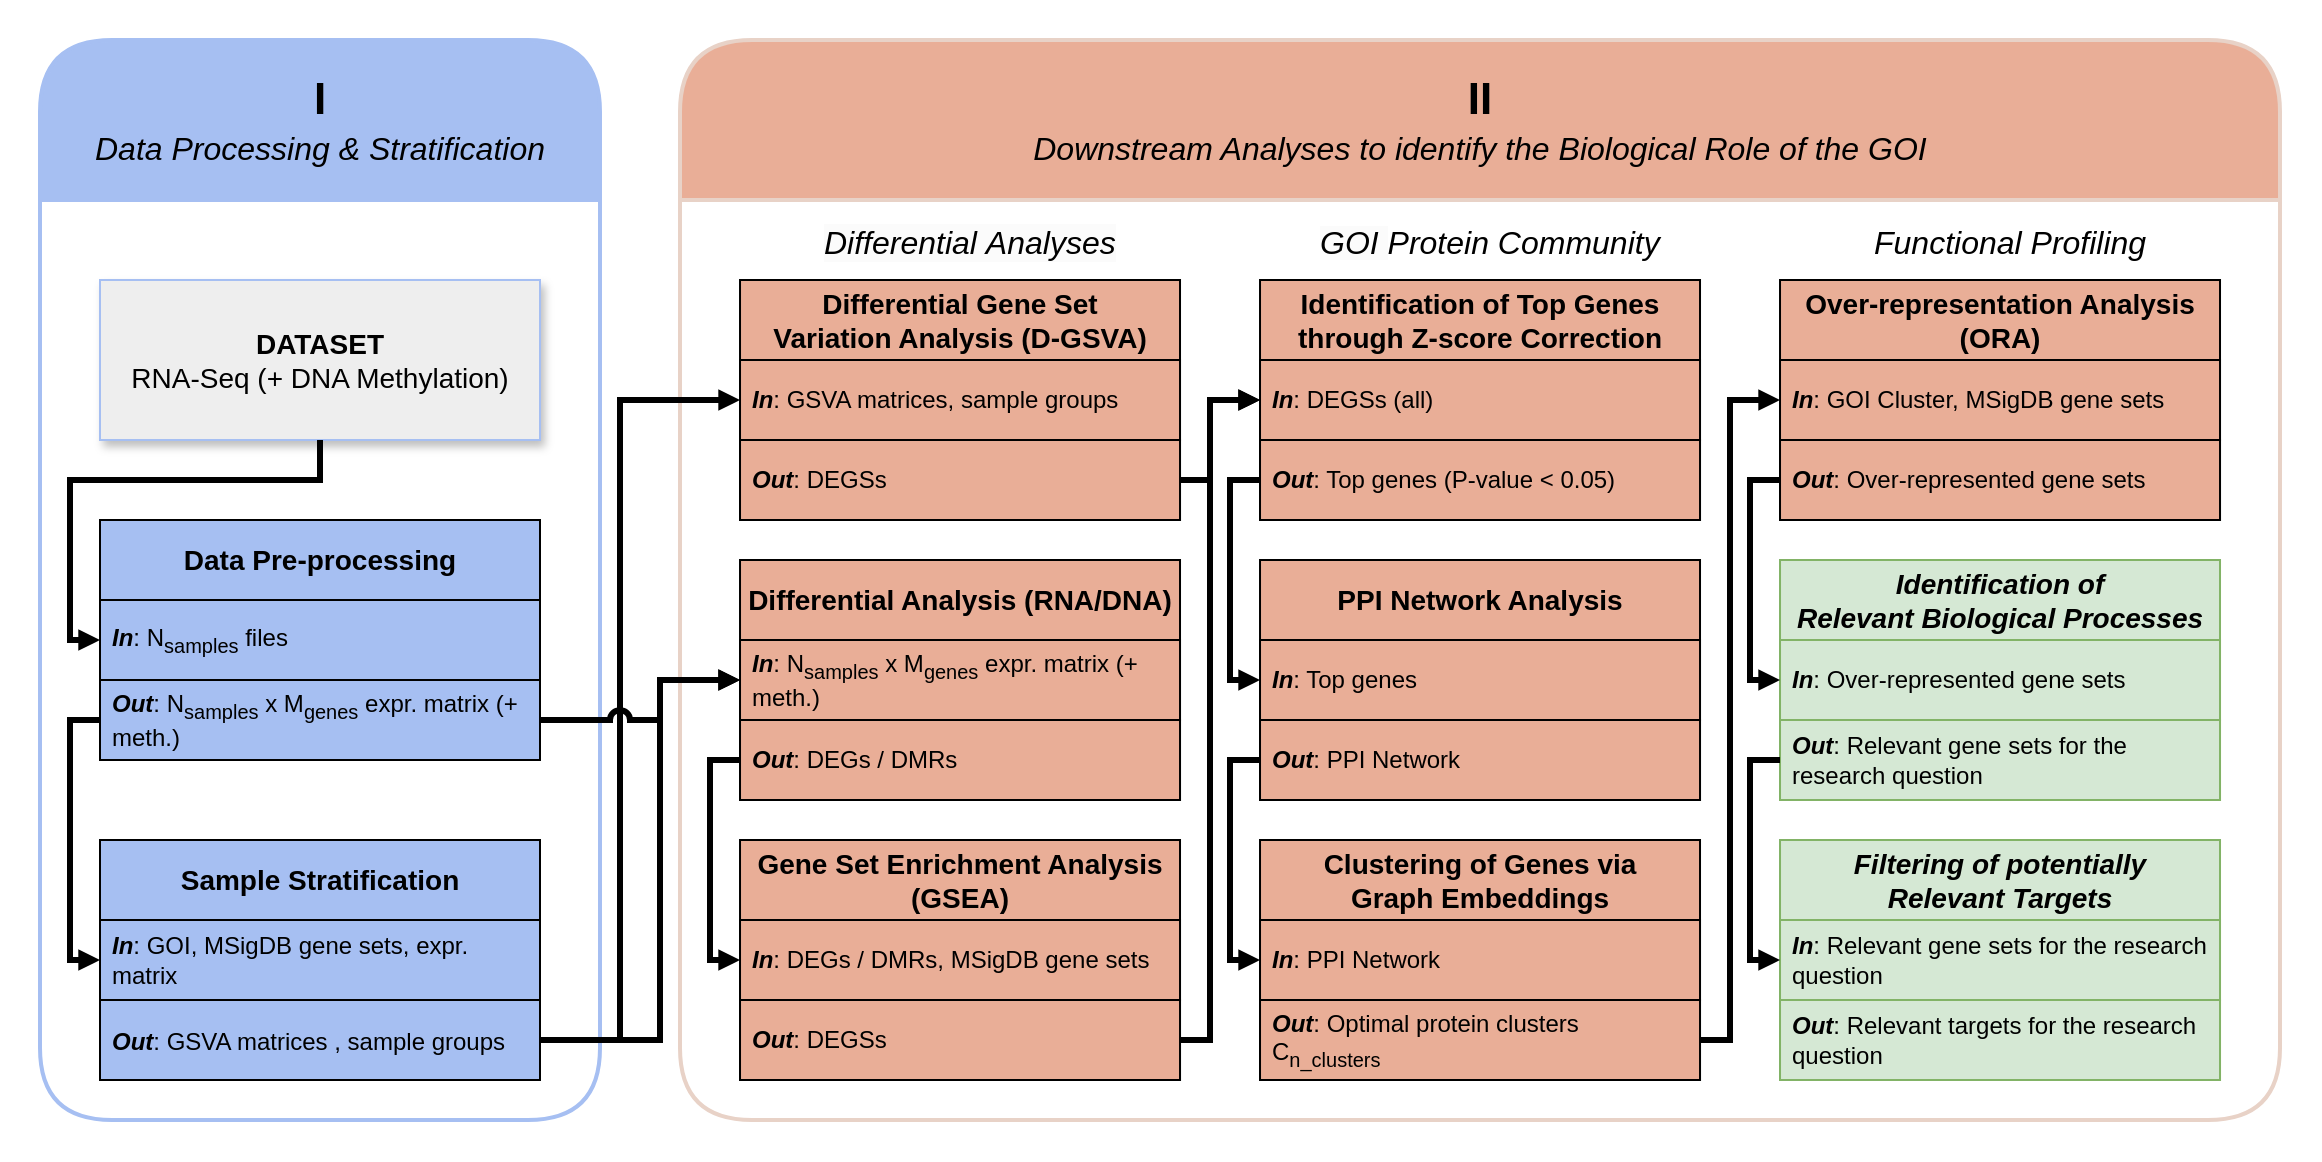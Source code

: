 <mxfile scale="2" border="0">
    <diagram name="Page-1" id="WMyTI4VWCgRzHXp1mPb9">
        <mxGraphModel dx="2457" dy="1001" grid="1" gridSize="5" guides="1" tooltips="1" connect="1" arrows="1" fold="1" page="1" pageScale="1" pageWidth="1169" pageHeight="827" math="0" shadow="0">
            <root>
                <mxCell id="0"/>
                <mxCell id="1" parent="0"/>
                <mxCell id="122" value="" style="rounded=0;whiteSpace=wrap;html=1;strokeColor=none;fillColor=default;" vertex="1" parent="1">
                    <mxGeometry x="-40" y="180" width="1160" height="580" as="geometry"/>
                </mxCell>
                <mxCell id="U7u_f17gVRgXchmAX0Bn-6" value="" style="edgeStyle=orthogonalEdgeStyle;rounded=0;orthogonalLoop=1;jettySize=auto;html=1;" parent="1" edge="1">
                    <mxGeometry relative="1" as="geometry">
                        <mxPoint x="405.372" y="341.378" as="sourcePoint"/>
                    </mxGeometry>
                </mxCell>
                <mxCell id="U7u_f17gVRgXchmAX0Bn-1" value="&lt;div style=&quot;font-size: 22px;&quot;&gt;&lt;font style=&quot;font-size: 22px;&quot;&gt;I&lt;/font&gt;&lt;/div&gt;&lt;div style=&quot;font-size: 1px;&quot;&gt;&lt;br&gt;&lt;/div&gt;&lt;div style=&quot;font-size: 16px;&quot;&gt;&lt;i&gt;&lt;span style=&quot;font-weight: normal;&quot;&gt;Data Processing&amp;nbsp;&lt;/span&gt;&lt;/i&gt;&lt;i style=&quot;background-color: initial;&quot;&gt;&lt;span style=&quot;font-weight: normal;&quot;&gt;&amp;amp; Stratification&lt;/span&gt;&lt;/i&gt;&lt;/div&gt;" style="swimlane;whiteSpace=wrap;html=1;startSize=80;rounded=1;fillStyle=solid;strokeWidth=2;container=0;fillColor=#a6bff2;strokeColor=#A6BFF2;" parent="1" vertex="1">
                    <mxGeometry x="-20" y="200" width="280" height="540" as="geometry">
                        <mxRectangle x="20" y="20" width="40" height="45" as="alternateBounds"/>
                    </mxGeometry>
                </mxCell>
                <mxCell id="odDYbRYCYWoE1OATyWKR-1" value="&lt;div style=&quot;font-size: 14px;&quot;&gt;&lt;b&gt;DATASET&lt;/b&gt;&lt;/div&gt;&lt;div style=&quot;font-size: 14px;&quot;&gt;RNA-Seq (+ DNA Methylation)&lt;/div&gt;" style="rounded=0;whiteSpace=wrap;html=1;strokeWidth=1;fillColor=#EEEEEE;strokeColor=#A6BFF2;shadow=1;fontStyle=0;container=0;fontSize=14;" parent="U7u_f17gVRgXchmAX0Bn-1" vertex="1">
                    <mxGeometry x="30" y="120" width="220" height="80" as="geometry"/>
                </mxCell>
                <mxCell id="32" value="" style="edgeStyle=orthogonalEdgeStyle;html=1;strokeWidth=2;endArrow=block;endFill=1;" parent="U7u_f17gVRgXchmAX0Bn-1" edge="1">
                    <mxGeometry relative="1" as="geometry">
                        <mxPoint x="120.0" y="440.004" as="targetPoint"/>
                    </mxGeometry>
                </mxCell>
                <mxCell id="84" value="&lt;div style=&quot;border-color: var(--border-color); font-size: 14px;&quot;&gt;&lt;div style=&quot;border-color: var(--border-color);&quot;&gt;&lt;b style=&quot;border-color: var(--border-color);&quot;&gt;Sample Stratification&lt;/b&gt;&lt;/div&gt;&lt;/div&gt;" style="swimlane;fontStyle=0;childLayout=stackLayout;horizontal=1;startSize=40;horizontalStack=0;resizeParent=1;resizeParentMax=0;resizeLast=0;collapsible=1;marginBottom=0;whiteSpace=wrap;html=1;fontSize=12;strokeColor=#000000;fillColor=#a6bff2;" parent="U7u_f17gVRgXchmAX0Bn-1" vertex="1">
                    <mxGeometry x="30" y="400" width="220" height="120" as="geometry"/>
                </mxCell>
                <mxCell id="85" value="&lt;div style=&quot;border-color: var(--border-color);&quot;&gt;&lt;font style=&quot;border-color: var(--border-color);&quot;&gt;&lt;i style=&quot;border-color: var(--border-color);&quot;&gt;&lt;b&gt;In&lt;/b&gt;&lt;/i&gt;: GOI, MSigDB gene sets,&amp;nbsp;&lt;span style=&quot;border-color: var(--border-color); background-color: initial;&quot;&gt;expr. matrix&lt;/span&gt;&lt;/font&gt;&lt;/div&gt;" style="text;strokeColor=default;fillColor=#A6BFF2;align=left;verticalAlign=middle;spacingLeft=4;spacingRight=4;overflow=hidden;points=[[0,0.5],[1,0.5]];portConstraint=eastwest;rotatable=0;whiteSpace=wrap;html=1;fontSize=12;gradientColor=none;" parent="84" vertex="1">
                    <mxGeometry y="40" width="220" height="40" as="geometry"/>
                </mxCell>
                <mxCell id="86" value="&lt;font style=&quot;border-color: var(--border-color);&quot;&gt;&lt;i style=&quot;border-color: var(--border-color);&quot;&gt;&lt;b&gt;Out&lt;/b&gt;&lt;/i&gt;: GSVA matrices , sample groups&lt;/font&gt;&lt;span style=&quot;border-color: var(--border-color); font-size: 14px;&quot;&gt;&amp;nbsp;&lt;/span&gt;" style="text;strokeColor=default;fillColor=#a6bff2;align=left;verticalAlign=middle;spacingLeft=4;spacingRight=4;overflow=hidden;points=[[0,0.5],[1,0.5]];portConstraint=eastwest;rotatable=0;whiteSpace=wrap;html=1;fontSize=12;" parent="84" vertex="1">
                    <mxGeometry y="80" width="220" height="40" as="geometry"/>
                </mxCell>
                <mxCell id="80" value="&lt;div style=&quot;border-color: var(--border-color); font-size: 14px;&quot;&gt;&lt;b style=&quot;border-color: var(--border-color);&quot;&gt;Data Pre-processing&lt;/b&gt;&lt;/div&gt;" style="swimlane;fontStyle=0;childLayout=stackLayout;horizontal=1;startSize=40;horizontalStack=0;resizeParent=1;resizeParentMax=0;resizeLast=0;collapsible=1;marginBottom=0;whiteSpace=wrap;html=1;fontSize=12;strokeColor=#000000;fillColor=#a6bff2;" parent="U7u_f17gVRgXchmAX0Bn-1" vertex="1">
                    <mxGeometry x="30" y="240" width="220" height="120" as="geometry">
                        <mxRectangle x="20" y="240" width="175" height="35" as="alternateBounds"/>
                    </mxGeometry>
                </mxCell>
                <mxCell id="81" value="&lt;i&gt;&lt;b&gt;In&lt;/b&gt;&lt;/i&gt;: N&lt;sub style=&quot;border-color: var(--border-color);&quot;&gt;samples&lt;/sub&gt;&amp;nbsp;files" style="text;strokeColor=default;fillColor=#A6BFF2;align=left;verticalAlign=middle;spacingLeft=4;spacingRight=4;overflow=hidden;points=[[0,0.5],[1,0.5]];portConstraint=eastwest;rotatable=0;whiteSpace=wrap;html=1;fontSize=12;gradientColor=none;" parent="80" vertex="1">
                    <mxGeometry y="40" width="220" height="40" as="geometry"/>
                </mxCell>
                <mxCell id="82" value="&lt;i style=&quot;border-color: var(--border-color);&quot;&gt;&lt;b&gt;Out&lt;/b&gt;&lt;/i&gt;: N&lt;sub style=&quot;border-color: var(--border-color);&quot;&gt;samples&lt;/sub&gt;&amp;nbsp;x M&lt;sub style=&quot;border-color: var(--border-color);&quot;&gt;genes&lt;/sub&gt;&amp;nbsp;expr. matrix (+ meth.)" style="text;strokeColor=default;fillColor=#a6bff2;align=left;verticalAlign=middle;spacingLeft=4;spacingRight=4;overflow=hidden;points=[[0,0.5],[1,0.5]];portConstraint=eastwest;rotatable=0;whiteSpace=wrap;html=1;fontSize=12;" parent="80" vertex="1">
                    <mxGeometry y="80" width="220" height="40" as="geometry"/>
                </mxCell>
                <mxCell id="109" value="" style="edgeStyle=orthogonalEdgeStyle;html=1;strokeWidth=3;endArrow=block;endFill=1;entryX=0;entryY=0.5;entryDx=0;entryDy=0;exitX=0;exitY=0.5;exitDx=0;exitDy=0;rounded=0;endSize=3;startSize=3;" parent="U7u_f17gVRgXchmAX0Bn-1" source="82" target="85" edge="1">
                    <mxGeometry relative="1" as="geometry">
                        <mxPoint x="30" y="435" as="targetPoint"/>
                        <mxPoint x="30" y="335" as="sourcePoint"/>
                        <Array as="points">
                            <mxPoint x="15" y="340"/>
                            <mxPoint x="15" y="460"/>
                        </Array>
                    </mxGeometry>
                </mxCell>
                <mxCell id="110" value="" style="edgeStyle=orthogonalEdgeStyle;html=1;strokeWidth=3;endArrow=block;endFill=1;entryX=0;entryY=0.5;entryDx=0;entryDy=0;rounded=0;endSize=3;startSize=3;exitX=0.5;exitY=1;exitDx=0;exitDy=0;" parent="U7u_f17gVRgXchmAX0Bn-1" source="odDYbRYCYWoE1OATyWKR-1" target="81" edge="1">
                    <mxGeometry relative="1" as="geometry">
                        <mxPoint x="30" y="300" as="targetPoint"/>
                        <mxPoint x="150" y="220" as="sourcePoint"/>
                        <Array as="points">
                            <mxPoint x="140" y="220"/>
                            <mxPoint x="15" y="220"/>
                            <mxPoint x="15" y="300"/>
                        </Array>
                    </mxGeometry>
                </mxCell>
                <mxCell id="U7u_f17gVRgXchmAX0Bn-2" value="&lt;div style=&quot;font-size: 22px;&quot;&gt;&lt;font style=&quot;font-size: 22px;&quot;&gt;II&lt;/font&gt;&lt;/div&gt;&lt;div style=&quot;font-size: 1px;&quot;&gt;&lt;font style=&quot;font-size: 1px;&quot;&gt;&lt;br&gt;&lt;/font&gt;&lt;/div&gt;&lt;div style=&quot;font-size: 16px;&quot;&gt;&lt;span style=&quot;font-weight: 400;&quot;&gt;&lt;i&gt;Downstream Analyses to identify the Biological Role of the GOI&lt;/i&gt;&lt;/span&gt;&lt;/div&gt;" style="swimlane;whiteSpace=wrap;html=1;startSize=80;rounded=1;strokeWidth=2;fillColor=#e9ae97;strokeColor=#E8D2C7;container=0;align=center;" parent="1" vertex="1">
                    <mxGeometry x="300" y="200" width="800" height="540" as="geometry">
                        <mxRectangle x="20" y="20" width="40" height="45" as="alternateBounds"/>
                    </mxGeometry>
                </mxCell>
                <mxCell id="38" value="" style="edgeStyle=orthogonalEdgeStyle;html=1;strokeWidth=3;endArrow=block;endFill=1;entryX=0;entryY=0.5;entryDx=0;entryDy=0;exitX=0;exitY=0.5;exitDx=0;exitDy=0;rounded=0;endSize=3;startSize=3;" parent="U7u_f17gVRgXchmAX0Bn-2" source="92" target="94" edge="1">
                    <mxGeometry relative="1" as="geometry">
                        <mxPoint x="140.01" y="401.5" as="targetPoint"/>
                        <mxPoint x="140.01" y="360" as="sourcePoint"/>
                        <Array as="points">
                            <mxPoint x="15.01" y="360"/>
                            <mxPoint x="15.01" y="460"/>
                        </Array>
                    </mxGeometry>
                </mxCell>
                <mxCell id="61" value="&lt;div style=&quot;border-color: var(--border-color); color: rgb(0, 0, 0); font-family: Helvetica; font-style: normal; font-variant-ligatures: normal; font-variant-caps: normal; font-weight: 700; letter-spacing: normal; orphans: 2; text-align: center; text-indent: 0px; text-transform: none; widows: 2; word-spacing: 0px; -webkit-text-stroke-width: 0px; background-color: rgb(251, 251, 251); text-decoration-thickness: initial; text-decoration-style: initial; text-decoration-color: initial; font-size: 16px;&quot;&gt;&lt;i style=&quot;border-color: var(--border-color); font-weight: normal;&quot;&gt;Differential&amp;nbsp;&lt;/i&gt;&lt;i style=&quot;border-color: var(--border-color); font-weight: normal;&quot;&gt;Analyses&lt;/i&gt;&lt;/div&gt;" style="text;whiteSpace=wrap;html=1;fillColor=default;" parent="U7u_f17gVRgXchmAX0Bn-2" vertex="1">
                    <mxGeometry x="70.01" y="85" width="150" height="30" as="geometry"/>
                </mxCell>
                <mxCell id="ll4MLsgl20_4qIF9zqpb-33" value="" style="edgeStyle=orthogonalEdgeStyle;rounded=0;orthogonalLoop=1;jettySize=auto;html=1;strokeWidth=3;endArrow=block;endFill=1;entryX=0;entryY=0.5;entryDx=0;entryDy=0;exitX=1;exitY=0.5;exitDx=0;exitDy=0;endSize=3;startSize=3;" parent="U7u_f17gVRgXchmAX0Bn-2" source="89" target="98" edge="1">
                    <mxGeometry relative="1" as="geometry">
                        <mxPoint x="250.01" y="170" as="sourcePoint"/>
                        <mxPoint x="290.015" y="160" as="targetPoint"/>
                        <Array as="points">
                            <mxPoint x="265" y="220"/>
                            <mxPoint x="265" y="180"/>
                        </Array>
                    </mxGeometry>
                </mxCell>
                <mxCell id="24" value="" style="edgeStyle=orthogonalEdgeStyle;html=1;entryX=0;entryY=0.5;entryDx=0;entryDy=0;exitX=1;exitY=0.5;exitDx=0;exitDy=0;endArrow=block;endFill=1;rounded=0;strokeWidth=3;endSize=3;startSize=3;" parent="U7u_f17gVRgXchmAX0Bn-2" source="95" target="98" edge="1">
                    <mxGeometry relative="1" as="geometry">
                        <mxPoint x="250.01" y="450" as="sourcePoint"/>
                        <mxPoint x="290.015" y="160" as="targetPoint"/>
                        <Array as="points">
                            <mxPoint x="265" y="500"/>
                            <mxPoint x="265" y="180"/>
                        </Array>
                    </mxGeometry>
                </mxCell>
                <mxCell id="62" value="&lt;i style=&quot;border-color: var(--border-color); color: rgb(0, 0, 0); font-family: Helvetica; font-size: 16px; font-variant-ligatures: normal; font-variant-caps: normal; font-weight: 700; letter-spacing: normal; orphans: 2; text-align: center; text-indent: 0px; text-transform: none; widows: 2; word-spacing: 0px; -webkit-text-stroke-width: 0px; background-color: rgb(251, 251, 251); text-decoration-thickness: initial; text-decoration-style: initial; text-decoration-color: initial;&quot;&gt;&lt;span style=&quot;border-color: var(--border-color); font-weight: normal;&quot;&gt;GOI&amp;nbsp;&lt;/span&gt;&lt;/i&gt;&lt;i style=&quot;border-color: var(--border-color); color: rgb(0, 0, 0); font-family: Helvetica; font-size: 16px; font-variant-ligatures: normal; font-variant-caps: normal; font-weight: 700; letter-spacing: normal; orphans: 2; text-align: center; text-indent: 0px; text-transform: none; widows: 2; word-spacing: 0px; -webkit-text-stroke-width: 0px; background-color: initial; text-decoration-thickness: initial; text-decoration-style: initial; text-decoration-color: initial;&quot;&gt;&lt;span style=&quot;border-color: var(--border-color); font-weight: normal;&quot;&gt;Protein Community&lt;/span&gt;&lt;/i&gt;" style="text;whiteSpace=wrap;html=1;fillColor=default;" parent="U7u_f17gVRgXchmAX0Bn-2" vertex="1">
                    <mxGeometry x="317.51" y="85" width="175" height="30" as="geometry"/>
                </mxCell>
                <mxCell id="25" value="" style="edgeStyle=none;html=1;entryX=0;entryY=0.5;entryDx=0;entryDy=0;exitX=1;exitY=0.5;exitDx=0;exitDy=0;rounded=0;endArrow=block;endFill=1;strokeWidth=3;endSize=3;startSize=3;" parent="U7u_f17gVRgXchmAX0Bn-2" source="105" target="112" edge="1">
                    <mxGeometry relative="1" as="geometry">
                        <Array as="points">
                            <mxPoint x="525" y="500"/>
                            <mxPoint x="525" y="180"/>
                        </Array>
                        <mxPoint x="510.015" y="460" as="sourcePoint"/>
                        <mxPoint x="550.01" y="159.15" as="targetPoint"/>
                    </mxGeometry>
                </mxCell>
                <mxCell id="63" value="&lt;i style=&quot;border-color: var(--border-color); color: rgb(0, 0, 0); font-family: Helvetica; font-size: 16px; font-variant-ligatures: normal; font-variant-caps: normal; font-weight: 700; letter-spacing: normal; orphans: 2; text-align: center; text-indent: 0px; text-transform: none; widows: 2; word-spacing: 0px; -webkit-text-stroke-width: 0px; background-color: initial; text-decoration-thickness: initial; text-decoration-style: initial; text-decoration-color: initial;&quot;&gt;&lt;span style=&quot;border-color: var(--border-color); font-weight: normal;&quot;&gt;Functional Profiling&lt;/span&gt;&lt;/i&gt;" style="text;whiteSpace=wrap;html=1;fillColor=default;" parent="U7u_f17gVRgXchmAX0Bn-2" vertex="1">
                    <mxGeometry x="595.01" y="85" width="140" height="30" as="geometry"/>
                </mxCell>
                <mxCell id="87" value="&lt;div style=&quot;border-color: var(--border-color); font-size: 14px;&quot;&gt;&lt;div style=&quot;border-color: var(--border-color);&quot;&gt;&lt;b style=&quot;border-color: var(--border-color);&quot;&gt;&lt;span style=&quot;border-color: var(--border-color);&quot;&gt;Differential Gene Set&lt;/span&gt;&lt;/b&gt;&lt;/div&gt;&lt;div style=&quot;border-color: var(--border-color);&quot;&gt;&lt;b style=&quot;border-color: var(--border-color);&quot;&gt;&lt;span style=&quot;border-color: var(--border-color); background-color: initial;&quot;&gt;Variation Analysis&amp;nbsp;&lt;/span&gt;&lt;span style=&quot;border-color: var(--border-color); background-color: initial;&quot;&gt;(D-GSVA)&lt;/span&gt;&lt;/b&gt;&lt;/div&gt;&lt;/div&gt;" style="swimlane;fontStyle=0;childLayout=stackLayout;horizontal=1;startSize=40;horizontalStack=0;resizeParent=1;resizeParentMax=0;resizeLast=0;collapsible=1;marginBottom=0;whiteSpace=wrap;html=1;fontSize=12;strokeColor=#000000;fillColor=#E9AE97;" parent="U7u_f17gVRgXchmAX0Bn-2" vertex="1">
                    <mxGeometry x="30.01" y="120" width="220" height="120" as="geometry">
                        <mxRectangle x="20" y="240" width="175" height="35" as="alternateBounds"/>
                    </mxGeometry>
                </mxCell>
                <mxCell id="88" value="&lt;i&gt;&lt;b&gt;In&lt;/b&gt;&lt;/i&gt;: GSVA matrices, sample groups" style="text;strokeColor=default;fillColor=#E9AE97;align=left;verticalAlign=middle;spacingLeft=4;spacingRight=4;overflow=hidden;points=[[0,0.5],[1,0.5]];portConstraint=eastwest;rotatable=0;whiteSpace=wrap;html=1;fontSize=12;gradientColor=none;" parent="87" vertex="1">
                    <mxGeometry y="40" width="220" height="40" as="geometry"/>
                </mxCell>
                <mxCell id="89" value="&lt;i style=&quot;border-color: var(--border-color);&quot;&gt;&lt;b&gt;Out&lt;/b&gt;&lt;/i&gt;: DEGSs" style="text;strokeColor=default;fillColor=#E9AE97;align=left;verticalAlign=middle;spacingLeft=4;spacingRight=4;overflow=hidden;points=[[0,0.5],[1,0.5]];portConstraint=eastwest;rotatable=0;whiteSpace=wrap;html=1;fontSize=12;" parent="87" vertex="1">
                    <mxGeometry y="80" width="220" height="40" as="geometry"/>
                </mxCell>
                <mxCell id="90" value="&lt;div style=&quot;border-color: var(--border-color); font-size: 14px;&quot;&gt;&lt;div style=&quot;border-color: var(--border-color); font-size: 12px;&quot;&gt;&lt;div style=&quot;border-color: var(--border-color); font-size: 14px;&quot;&gt;&lt;b style=&quot;border-color: var(--border-color);&quot;&gt;Differential Analysis&amp;nbsp;&lt;span style=&quot;border-color: var(--border-color); background-color: initial;&quot;&gt;(RNA/DNA)&lt;/span&gt;&lt;/b&gt;&lt;/div&gt;&lt;/div&gt;&lt;/div&gt;" style="swimlane;fontStyle=0;childLayout=stackLayout;horizontal=1;startSize=40;horizontalStack=0;resizeParent=1;resizeParentMax=0;resizeLast=0;collapsible=1;marginBottom=0;whiteSpace=wrap;html=1;fontSize=12;strokeColor=#000000;fillColor=#E9AE97;" parent="U7u_f17gVRgXchmAX0Bn-2" vertex="1">
                    <mxGeometry x="30.01" y="260" width="220" height="120" as="geometry">
                        <mxRectangle x="20" y="240" width="175" height="35" as="alternateBounds"/>
                    </mxGeometry>
                </mxCell>
                <mxCell id="91" value="&lt;i&gt;&lt;b&gt;In&lt;/b&gt;&lt;/i&gt;:&amp;nbsp;&lt;span style=&quot;border-color: var(--border-color); background-color: initial;&quot;&gt;N&lt;/span&gt;&lt;sub style=&quot;border-color: var(--border-color); background-color: initial;&quot;&gt;samples&lt;/sub&gt;&lt;span style=&quot;border-color: var(--border-color); background-color: initial;&quot;&gt;&amp;nbsp;x M&lt;/span&gt;&lt;sub style=&quot;border-color: var(--border-color); background-color: initial;&quot;&gt;genes&lt;/sub&gt;&lt;span style=&quot;border-color: var(--border-color); background-color: initial;&quot;&gt;&amp;nbsp;expr. matrix (+ meth.)&lt;/span&gt;" style="text;strokeColor=default;fillColor=#E9AE97;align=left;verticalAlign=middle;spacingLeft=4;spacingRight=4;overflow=hidden;points=[[0,0.5],[1,0.5]];portConstraint=eastwest;rotatable=0;whiteSpace=wrap;html=1;fontSize=12;gradientColor=none;" parent="90" vertex="1">
                    <mxGeometry y="40" width="220" height="40" as="geometry"/>
                </mxCell>
                <mxCell id="92" value="&lt;i style=&quot;border-color: var(--border-color);&quot;&gt;&lt;b&gt;Out&lt;/b&gt;&lt;/i&gt;: DEGs / DMRs" style="text;strokeColor=default;fillColor=#E9AE97;align=left;verticalAlign=middle;spacingLeft=4;spacingRight=4;overflow=hidden;points=[[0,0.5],[1,0.5]];portConstraint=eastwest;rotatable=0;whiteSpace=wrap;html=1;fontSize=12;" parent="90" vertex="1">
                    <mxGeometry y="80" width="220" height="40" as="geometry"/>
                </mxCell>
                <mxCell id="93" value="&lt;div style=&quot;border-color: var(--border-color); font-size: 14px;&quot;&gt;&lt;div style=&quot;border-color: var(--border-color); font-size: 12px;&quot;&gt;&lt;div style=&quot;border-color: var(--border-color); font-size: 14px;&quot;&gt;&lt;div style=&quot;border-color: var(--border-color);&quot;&gt;&lt;b style=&quot;border-color: var(--border-color);&quot;&gt;&lt;font style=&quot;border-color: var(--border-color);&quot;&gt;&lt;span style=&quot;border-color: var(--border-color);&quot;&gt;Gene Set&amp;nbsp;&lt;/span&gt;&lt;/font&gt;&lt;span style=&quot;border-color: var(--border-color); background-color: initial;&quot;&gt;Enrichment Analysis&lt;/span&gt;&lt;/b&gt;&lt;/div&gt;&lt;div style=&quot;border-color: var(--border-color);&quot;&gt;&lt;font style=&quot;border-color: var(--border-color);&quot;&gt;&lt;span style=&quot;border-color: var(--border-color);&quot;&gt;&lt;b style=&quot;border-color: var(--border-color);&quot;&gt;(GSEA)&lt;/b&gt;&lt;/span&gt;&lt;/font&gt;&lt;/div&gt;&lt;/div&gt;&lt;/div&gt;&lt;/div&gt;" style="swimlane;fontStyle=0;childLayout=stackLayout;horizontal=1;startSize=40;horizontalStack=0;resizeParent=1;resizeParentMax=0;resizeLast=0;collapsible=1;marginBottom=0;whiteSpace=wrap;html=1;fontSize=12;strokeColor=#000000;fillColor=#E9AE97;" parent="U7u_f17gVRgXchmAX0Bn-2" vertex="1">
                    <mxGeometry x="30.01" y="400" width="220" height="120" as="geometry">
                        <mxRectangle x="20" y="240" width="175" height="35" as="alternateBounds"/>
                    </mxGeometry>
                </mxCell>
                <mxCell id="94" value="&lt;i&gt;&lt;b&gt;In&lt;/b&gt;&lt;/i&gt;: DEGs / DMRs, MSigDB gene sets" style="text;strokeColor=default;fillColor=#E9AE97;align=left;verticalAlign=middle;spacingLeft=4;spacingRight=4;overflow=hidden;points=[[0,0.5],[1,0.5]];portConstraint=eastwest;rotatable=0;whiteSpace=wrap;html=1;fontSize=12;gradientColor=none;" parent="93" vertex="1">
                    <mxGeometry y="40" width="220" height="40" as="geometry"/>
                </mxCell>
                <mxCell id="95" value="&lt;i style=&quot;border-color: var(--border-color);&quot;&gt;&lt;b&gt;Out&lt;/b&gt;&lt;/i&gt;: DEGSs" style="text;strokeColor=default;fillColor=#E9AE97;align=left;verticalAlign=middle;spacingLeft=4;spacingRight=4;overflow=hidden;points=[[0,0.5],[1,0.5]];portConstraint=eastwest;rotatable=0;whiteSpace=wrap;html=1;fontSize=12;" parent="93" vertex="1">
                    <mxGeometry y="80" width="220" height="40" as="geometry"/>
                </mxCell>
                <mxCell id="97" value="&lt;div style=&quot;border-color: var(--border-color); font-size: 14px;&quot;&gt;&lt;div style=&quot;border-color: var(--border-color); font-size: 12px;&quot;&gt;&lt;div style=&quot;border-color: var(--border-color); font-size: 14px;&quot;&gt;&lt;b&gt;Identification of Top Genes&lt;br style=&quot;border-color: var(--border-color);&quot;&gt;through Z-score Correction&lt;/b&gt;&lt;br&gt;&lt;/div&gt;&lt;/div&gt;&lt;/div&gt;" style="swimlane;fontStyle=0;childLayout=stackLayout;horizontal=1;startSize=40;horizontalStack=0;resizeParent=1;resizeParentMax=0;resizeLast=0;collapsible=1;marginBottom=0;whiteSpace=wrap;html=1;fontSize=12;strokeColor=#000000;fillColor=#E9AE97;" parent="U7u_f17gVRgXchmAX0Bn-2" vertex="1">
                    <mxGeometry x="290.01" y="120" width="220" height="120" as="geometry">
                        <mxRectangle x="20" y="240" width="175" height="35" as="alternateBounds"/>
                    </mxGeometry>
                </mxCell>
                <mxCell id="98" value="&lt;i&gt;&lt;b&gt;In&lt;/b&gt;&lt;/i&gt;: DEGSs (all)" style="text;strokeColor=default;fillColor=#E9AE97;align=left;verticalAlign=middle;spacingLeft=4;spacingRight=4;overflow=hidden;points=[[0,0.5],[1,0.5]];portConstraint=eastwest;rotatable=0;whiteSpace=wrap;html=1;fontSize=12;gradientColor=none;" parent="97" vertex="1">
                    <mxGeometry y="40" width="220" height="40" as="geometry"/>
                </mxCell>
                <mxCell id="99" value="&lt;i style=&quot;border-color: var(--border-color);&quot;&gt;&lt;b&gt;Out&lt;/b&gt;&lt;/i&gt;: Top genes (P-value &amp;lt; 0.05)" style="text;strokeColor=default;fillColor=#E9AE97;align=left;verticalAlign=middle;spacingLeft=4;spacingRight=4;overflow=hidden;points=[[0,0.5],[1,0.5]];portConstraint=eastwest;rotatable=0;whiteSpace=wrap;html=1;fontSize=12;" parent="97" vertex="1">
                    <mxGeometry y="80" width="220" height="40" as="geometry"/>
                </mxCell>
                <mxCell id="100" value="&lt;div style=&quot;border-color: var(--border-color); font-size: 14px;&quot;&gt;&lt;div style=&quot;border-color: var(--border-color); font-size: 12px;&quot;&gt;&lt;div style=&quot;border-color: var(--border-color); font-size: 14px;&quot;&gt;&lt;div style=&quot;border-color: var(--border-color);&quot;&gt;&lt;span style=&quot;border-color: var(--border-color);&quot;&gt;&lt;b&gt;PPI Network Analysis&lt;br&gt;&lt;/b&gt;&lt;/span&gt;&lt;/div&gt;&lt;/div&gt;&lt;/div&gt;&lt;/div&gt;" style="swimlane;fontStyle=0;childLayout=stackLayout;horizontal=1;startSize=40;horizontalStack=0;resizeParent=1;resizeParentMax=0;resizeLast=0;collapsible=1;marginBottom=0;whiteSpace=wrap;html=1;fontSize=12;strokeColor=#000000;fillColor=#E9AE97;" parent="U7u_f17gVRgXchmAX0Bn-2" vertex="1">
                    <mxGeometry x="290.01" y="260" width="220" height="120" as="geometry">
                        <mxRectangle x="20" y="240" width="175" height="35" as="alternateBounds"/>
                    </mxGeometry>
                </mxCell>
                <mxCell id="101" value="&lt;i&gt;&lt;b&gt;In&lt;/b&gt;&lt;/i&gt;: Top genes" style="text;strokeColor=default;fillColor=#E9AE97;align=left;verticalAlign=middle;spacingLeft=4;spacingRight=4;overflow=hidden;points=[[0,0.5],[1,0.5]];portConstraint=eastwest;rotatable=0;whiteSpace=wrap;html=1;fontSize=12;gradientColor=none;" parent="100" vertex="1">
                    <mxGeometry y="40" width="220" height="40" as="geometry"/>
                </mxCell>
                <mxCell id="102" value="&lt;i style=&quot;border-color: var(--border-color);&quot;&gt;&lt;b&gt;Out&lt;/b&gt;&lt;/i&gt;: PPI Network" style="text;strokeColor=default;fillColor=#E9AE97;align=left;verticalAlign=middle;spacingLeft=4;spacingRight=4;overflow=hidden;points=[[0,0.5],[1,0.5]];portConstraint=eastwest;rotatable=0;whiteSpace=wrap;html=1;fontSize=12;" parent="100" vertex="1">
                    <mxGeometry y="80" width="220" height="40" as="geometry"/>
                </mxCell>
                <mxCell id="103" value="&lt;div style=&quot;border-color: var(--border-color); font-size: 14px;&quot;&gt;&lt;div style=&quot;border-color: var(--border-color); font-size: 12px;&quot;&gt;&lt;div style=&quot;border-color: var(--border-color); font-size: 14px;&quot;&gt;&lt;div style=&quot;border-color: var(--border-color);&quot;&gt;&lt;span style=&quot;border-color: var(--border-color);&quot;&gt;&lt;b&gt;&lt;div style=&quot;border-color: var(--border-color);&quot;&gt;&lt;span style=&quot;border-color: var(--border-color);&quot;&gt;Clustering of Genes via&lt;/span&gt;&lt;/div&gt;&lt;div style=&quot;border-color: var(--border-color);&quot;&gt;&lt;span style=&quot;border-color: var(--border-color);&quot;&gt;Graph Embeddings&lt;/span&gt;&lt;/div&gt;&lt;/b&gt;&lt;/span&gt;&lt;/div&gt;&lt;/div&gt;&lt;/div&gt;&lt;/div&gt;" style="swimlane;fontStyle=0;childLayout=stackLayout;horizontal=1;startSize=40;horizontalStack=0;resizeParent=1;resizeParentMax=0;resizeLast=0;collapsible=1;marginBottom=0;whiteSpace=wrap;html=1;fontSize=12;strokeColor=#000000;fillColor=#E9AE97;" parent="U7u_f17gVRgXchmAX0Bn-2" vertex="1">
                    <mxGeometry x="290.01" y="400" width="220" height="120" as="geometry">
                        <mxRectangle x="20" y="240" width="175" height="35" as="alternateBounds"/>
                    </mxGeometry>
                </mxCell>
                <mxCell id="104" value="&lt;i&gt;&lt;b&gt;In&lt;/b&gt;&lt;/i&gt;: PPI Network" style="text;strokeColor=default;fillColor=#E9AE97;align=left;verticalAlign=middle;spacingLeft=4;spacingRight=4;overflow=hidden;points=[[0,0.5],[1,0.5]];portConstraint=eastwest;rotatable=0;whiteSpace=wrap;html=1;fontSize=12;gradientColor=none;" parent="103" vertex="1">
                    <mxGeometry y="40" width="220" height="40" as="geometry"/>
                </mxCell>
                <mxCell id="105" value="&lt;i style=&quot;border-color: var(--border-color);&quot;&gt;&lt;b&gt;Out&lt;/b&gt;&lt;/i&gt;: Optimal protein clusters C&lt;sub&gt;n_clusters&lt;/sub&gt;" style="text;strokeColor=default;fillColor=#E9AE97;align=left;verticalAlign=middle;spacingLeft=4;spacingRight=4;overflow=hidden;points=[[0,0.5],[1,0.5]];portConstraint=eastwest;rotatable=0;whiteSpace=wrap;html=1;fontSize=12;" parent="103" vertex="1">
                    <mxGeometry y="80" width="220" height="40" as="geometry"/>
                </mxCell>
                <mxCell id="107" value="" style="edgeStyle=orthogonalEdgeStyle;html=1;strokeWidth=3;endArrow=block;endFill=1;exitX=0;exitY=0.5;exitDx=0;exitDy=0;rounded=0;endSize=3;startSize=3;" parent="U7u_f17gVRgXchmAX0Bn-2" source="102" edge="1">
                    <mxGeometry relative="1" as="geometry">
                        <mxPoint x="290.01" y="460" as="targetPoint"/>
                        <mxPoint x="290.01" y="360" as="sourcePoint"/>
                        <Array as="points">
                            <mxPoint x="275.01" y="360"/>
                            <mxPoint x="275.01" y="460"/>
                        </Array>
                    </mxGeometry>
                </mxCell>
                <mxCell id="108" value="" style="edgeStyle=orthogonalEdgeStyle;html=1;strokeWidth=3;endArrow=block;endFill=1;rounded=0;endSize=3;startSize=3;" parent="U7u_f17gVRgXchmAX0Bn-2" edge="1">
                    <mxGeometry relative="1" as="geometry">
                        <mxPoint x="290.01" y="320" as="targetPoint"/>
                        <mxPoint x="290.01" y="220" as="sourcePoint"/>
                        <Array as="points">
                            <mxPoint x="275.01" y="220"/>
                            <mxPoint x="275.01" y="320"/>
                        </Array>
                    </mxGeometry>
                </mxCell>
                <mxCell id="111" value="&lt;div style=&quot;border-color: var(--border-color); font-size: 14px;&quot;&gt;&lt;div style=&quot;border-color: var(--border-color); font-size: 12px;&quot;&gt;&lt;div style=&quot;border-color: var(--border-color); font-size: 14px;&quot;&gt;&lt;b&gt;Over-representation Analysis (ORA)&lt;/b&gt;&lt;br&gt;&lt;/div&gt;&lt;/div&gt;&lt;/div&gt;" style="swimlane;fontStyle=0;childLayout=stackLayout;horizontal=1;startSize=40;horizontalStack=0;resizeParent=1;resizeParentMax=0;resizeLast=0;collapsible=1;marginBottom=0;whiteSpace=wrap;html=1;fontSize=12;strokeColor=#000000;fillColor=#E9AE97;" parent="U7u_f17gVRgXchmAX0Bn-2" vertex="1">
                    <mxGeometry x="550.01" y="120" width="220" height="120" as="geometry">
                        <mxRectangle x="20" y="240" width="175" height="35" as="alternateBounds"/>
                    </mxGeometry>
                </mxCell>
                <mxCell id="112" value="&lt;i&gt;&lt;b&gt;In&lt;/b&gt;&lt;/i&gt;: GOI Cluster, MSigDB gene sets" style="text;strokeColor=default;fillColor=#E9AE97;align=left;verticalAlign=middle;spacingLeft=4;spacingRight=4;overflow=hidden;points=[[0,0.5],[1,0.5]];portConstraint=eastwest;rotatable=0;whiteSpace=wrap;html=1;fontSize=12;gradientColor=none;" parent="111" vertex="1">
                    <mxGeometry y="40" width="220" height="40" as="geometry"/>
                </mxCell>
                <mxCell id="113" value="&lt;i style=&quot;border-color: var(--border-color);&quot;&gt;&lt;b&gt;Out&lt;/b&gt;&lt;/i&gt;: Over-represented gene sets" style="text;strokeColor=default;fillColor=#E9AE97;align=left;verticalAlign=middle;spacingLeft=4;spacingRight=4;overflow=hidden;points=[[0,0.5],[1,0.5]];portConstraint=eastwest;rotatable=0;whiteSpace=wrap;html=1;fontSize=12;" parent="111" vertex="1">
                    <mxGeometry y="80" width="220" height="40" as="geometry"/>
                </mxCell>
                <mxCell id="114" value="&lt;div style=&quot;border-color: var(--border-color); font-size: 14px;&quot;&gt;&lt;div style=&quot;border-color: var(--border-color); font-size: 12px;&quot;&gt;&lt;div style=&quot;border-color: var(--border-color); font-size: 14px;&quot;&gt;&lt;b&gt;&lt;i&gt;Identification of&lt;br style=&quot;border-color: var(--border-color);&quot;&gt;Relevant Biological Processes&lt;/i&gt;&lt;/b&gt;&lt;br&gt;&lt;/div&gt;&lt;/div&gt;&lt;/div&gt;" style="swimlane;fontStyle=0;childLayout=stackLayout;horizontal=1;startSize=40;horizontalStack=0;resizeParent=1;resizeParentMax=0;resizeLast=0;collapsible=1;marginBottom=0;whiteSpace=wrap;html=1;fontSize=12;strokeColor=#82b366;fillColor=#d5e8d4;" parent="U7u_f17gVRgXchmAX0Bn-2" vertex="1">
                    <mxGeometry x="550.01" y="260" width="220" height="120" as="geometry">
                        <mxRectangle x="20" y="240" width="175" height="35" as="alternateBounds"/>
                    </mxGeometry>
                </mxCell>
                <mxCell id="115" value="&lt;i&gt;&lt;b&gt;In&lt;/b&gt;&lt;/i&gt;: Over-represented gene sets" style="text;strokeColor=#82b366;fillColor=#d5e8d4;align=left;verticalAlign=middle;spacingLeft=4;spacingRight=4;overflow=hidden;points=[[0,0.5],[1,0.5]];portConstraint=eastwest;rotatable=0;whiteSpace=wrap;html=1;fontSize=12;" parent="114" vertex="1">
                    <mxGeometry y="40" width="220" height="40" as="geometry"/>
                </mxCell>
                <mxCell id="116" value="&lt;i style=&quot;border-color: var(--border-color);&quot;&gt;&lt;b&gt;Out&lt;/b&gt;&lt;/i&gt;: Relevant gene sets for the research question" style="text;strokeColor=#82b366;fillColor=#d5e8d4;align=left;verticalAlign=middle;spacingLeft=4;spacingRight=4;overflow=hidden;points=[[0,0.5],[1,0.5]];portConstraint=eastwest;rotatable=0;whiteSpace=wrap;html=1;fontSize=12;" parent="114" vertex="1">
                    <mxGeometry y="80" width="220" height="40" as="geometry"/>
                </mxCell>
                <mxCell id="117" value="&lt;div style=&quot;border-color: var(--border-color); font-size: 14px;&quot;&gt;&lt;div style=&quot;border-color: var(--border-color); font-size: 12px;&quot;&gt;&lt;div style=&quot;border-color: var(--border-color); font-size: 14px;&quot;&gt;&lt;b&gt;&lt;i&gt;Filtering of potentially&lt;br style=&quot;border-color: var(--border-color);&quot;&gt;Relevant Targets&lt;/i&gt;&lt;/b&gt;&lt;br&gt;&lt;/div&gt;&lt;/div&gt;&lt;/div&gt;" style="swimlane;fontStyle=0;childLayout=stackLayout;horizontal=1;startSize=40;horizontalStack=0;resizeParent=1;resizeParentMax=0;resizeLast=0;collapsible=1;marginBottom=0;whiteSpace=wrap;html=1;fontSize=12;strokeColor=#82b366;fillColor=#d5e8d4;" parent="U7u_f17gVRgXchmAX0Bn-2" vertex="1">
                    <mxGeometry x="550.01" y="400" width="220" height="120" as="geometry">
                        <mxRectangle x="20" y="240" width="175" height="35" as="alternateBounds"/>
                    </mxGeometry>
                </mxCell>
                <mxCell id="118" value="&lt;i&gt;&lt;b&gt;In&lt;/b&gt;&lt;/i&gt;: Relevant gene sets for the research question" style="text;strokeColor=#82b366;fillColor=#d5e8d4;align=left;verticalAlign=middle;spacingLeft=4;spacingRight=4;overflow=hidden;points=[[0,0.5],[1,0.5]];portConstraint=eastwest;rotatable=0;whiteSpace=wrap;html=1;fontSize=12;" parent="117" vertex="1">
                    <mxGeometry y="40" width="220" height="40" as="geometry"/>
                </mxCell>
                <mxCell id="119" value="&lt;i style=&quot;border-color: var(--border-color);&quot;&gt;&lt;b&gt;Out&lt;/b&gt;&lt;/i&gt;: Relevant targets for the research question" style="text;strokeColor=#82b366;fillColor=#d5e8d4;align=left;verticalAlign=middle;spacingLeft=4;spacingRight=4;overflow=hidden;points=[[0,0.5],[1,0.5]];portConstraint=eastwest;rotatable=0;whiteSpace=wrap;html=1;fontSize=12;" parent="117" vertex="1">
                    <mxGeometry y="80" width="220" height="40" as="geometry"/>
                </mxCell>
                <mxCell id="120" value="" style="edgeStyle=orthogonalEdgeStyle;html=1;strokeWidth=3;endArrow=block;endFill=1;rounded=0;endSize=3;startSize=3;" parent="U7u_f17gVRgXchmAX0Bn-2" edge="1">
                    <mxGeometry relative="1" as="geometry">
                        <mxPoint x="550.01" y="320" as="targetPoint"/>
                        <mxPoint x="550.01" y="220" as="sourcePoint"/>
                        <Array as="points">
                            <mxPoint x="535.01" y="220"/>
                            <mxPoint x="535.01" y="320"/>
                        </Array>
                    </mxGeometry>
                </mxCell>
                <mxCell id="121" value="" style="edgeStyle=orthogonalEdgeStyle;html=1;strokeWidth=3;endArrow=block;endFill=1;rounded=0;endSize=3;startSize=3;" parent="U7u_f17gVRgXchmAX0Bn-2" edge="1">
                    <mxGeometry relative="1" as="geometry">
                        <mxPoint x="550.01" y="460.0" as="targetPoint"/>
                        <mxPoint x="550.01" y="360" as="sourcePoint"/>
                        <Array as="points">
                            <mxPoint x="535.01" y="360"/>
                            <mxPoint x="535.01" y="460"/>
                        </Array>
                    </mxGeometry>
                </mxCell>
                <mxCell id="53" value="" style="edgeStyle=orthogonalEdgeStyle;rounded=0;orthogonalLoop=1;jettySize=auto;html=1;strokeWidth=3;endArrow=block;endFill=1;entryX=0;entryY=0.5;entryDx=0;entryDy=0;endSize=3;startSize=3;" parent="1" target="88" edge="1">
                    <mxGeometry relative="1" as="geometry">
                        <mxPoint x="240" y="700" as="sourcePoint"/>
                        <mxPoint x="300" y="370" as="targetPoint"/>
                        <Array as="points">
                            <mxPoint x="270" y="700"/>
                            <mxPoint x="270" y="380"/>
                        </Array>
                    </mxGeometry>
                </mxCell>
                <mxCell id="79" value="" style="edgeStyle=none;html=1;exitX=1;exitY=0.5;exitDx=0;exitDy=0;rounded=0;strokeWidth=3;entryX=0;entryY=0.5;entryDx=0;entryDy=0;endSize=3;startSize=3;endArrow=block;endFill=1;" parent="1" source="86" target="91" edge="1">
                    <mxGeometry relative="1" as="geometry">
                        <Array as="points">
                            <mxPoint x="290" y="700"/>
                            <mxPoint x="290" y="520"/>
                        </Array>
                        <mxPoint x="240" y="660" as="sourcePoint"/>
                        <mxPoint x="320" y="510" as="targetPoint"/>
                    </mxGeometry>
                </mxCell>
                <mxCell id="96" value="" style="edgeStyle=none;html=1;exitX=1;exitY=0.5;exitDx=0;exitDy=0;rounded=0;strokeWidth=3;strokeColor=default;jumpStyle=arc;endSize=3;startSize=3;endArrow=block;endFill=1;entryX=0;entryY=0.5;entryDx=0;entryDy=0;" parent="1" source="82" target="90" edge="1">
                    <mxGeometry relative="1" as="geometry">
                        <Array as="points">
                            <mxPoint x="260" y="540"/>
                            <mxPoint x="290" y="540"/>
                            <mxPoint x="290" y="520"/>
                        </Array>
                        <mxPoint x="245" y="705.0" as="sourcePoint"/>
                        <mxPoint x="295" y="495" as="targetPoint"/>
                    </mxGeometry>
                </mxCell>
            </root>
        </mxGraphModel>
    </diagram>
</mxfile>